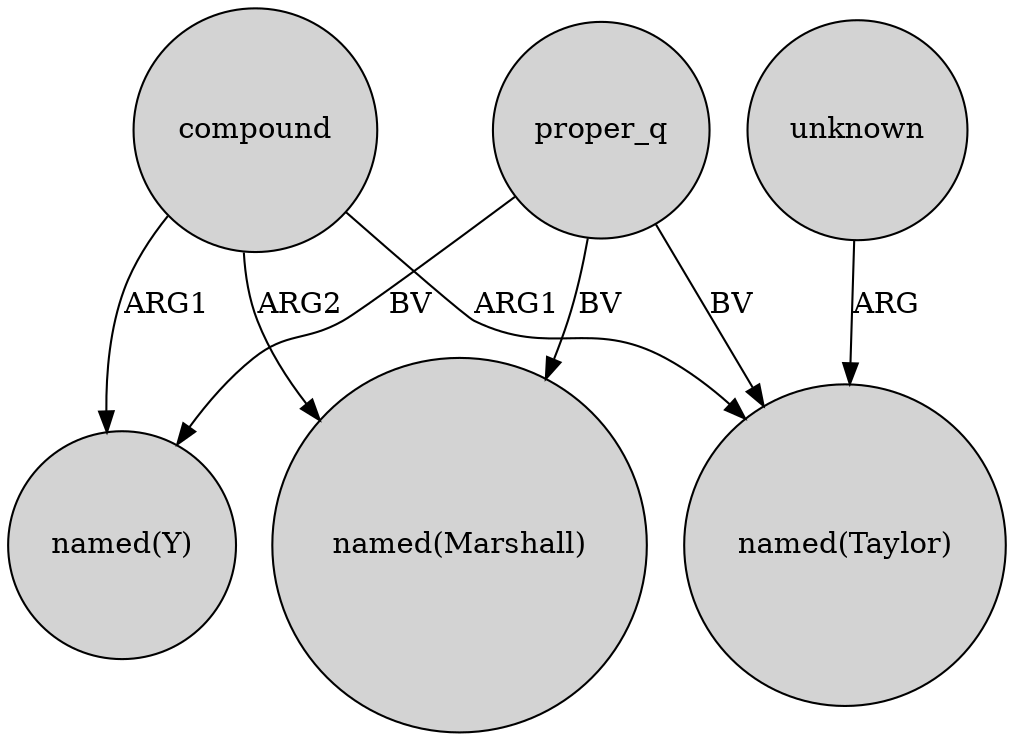 digraph {
	node [shape=circle style=filled]
	proper_q -> "named(Marshall)" [label=BV]
	compound -> "named(Y)" [label=ARG1]
	compound -> "named(Taylor)" [label=ARG1]
	proper_q -> "named(Y)" [label=BV]
	compound -> "named(Marshall)" [label=ARG2]
	unknown -> "named(Taylor)" [label=ARG]
	proper_q -> "named(Taylor)" [label=BV]
}
